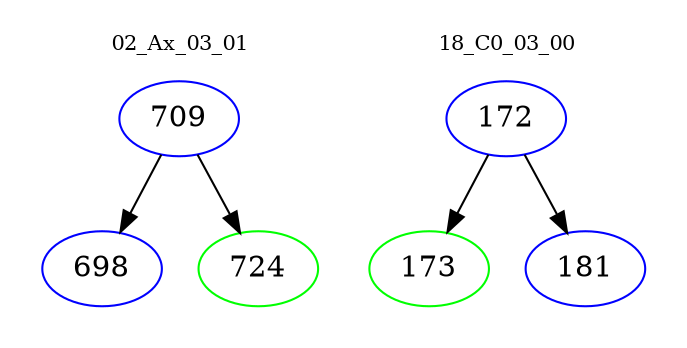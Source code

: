 digraph{
subgraph cluster_0 {
color = white
label = "02_Ax_03_01";
fontsize=10;
T0_709 [label="709", color="blue"]
T0_709 -> T0_698 [color="black"]
T0_698 [label="698", color="blue"]
T0_709 -> T0_724 [color="black"]
T0_724 [label="724", color="green"]
}
subgraph cluster_1 {
color = white
label = "18_C0_03_00";
fontsize=10;
T1_172 [label="172", color="blue"]
T1_172 -> T1_173 [color="black"]
T1_173 [label="173", color="green"]
T1_172 -> T1_181 [color="black"]
T1_181 [label="181", color="blue"]
}
}
